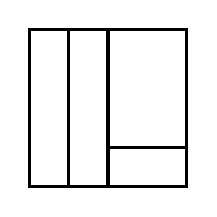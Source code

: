 \begin{tikzpicture}[very thick, scale=.5]
    \draw (0,0) rectangle (1,4);
    \draw (1,0) rectangle (2,4);
    \draw (2,1) rectangle (4,4);
    \draw (2,0) rectangle (4,1);
\end{tikzpicture}
